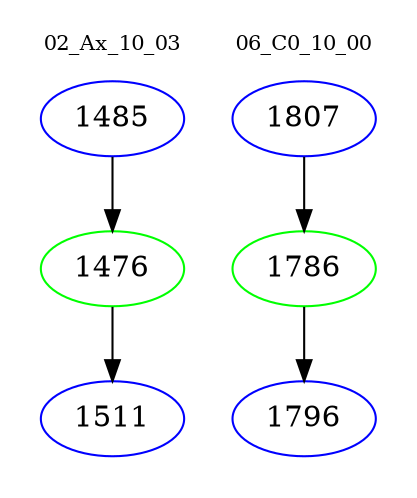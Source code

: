 digraph{
subgraph cluster_0 {
color = white
label = "02_Ax_10_03";
fontsize=10;
T0_1485 [label="1485", color="blue"]
T0_1485 -> T0_1476 [color="black"]
T0_1476 [label="1476", color="green"]
T0_1476 -> T0_1511 [color="black"]
T0_1511 [label="1511", color="blue"]
}
subgraph cluster_1 {
color = white
label = "06_C0_10_00";
fontsize=10;
T1_1807 [label="1807", color="blue"]
T1_1807 -> T1_1786 [color="black"]
T1_1786 [label="1786", color="green"]
T1_1786 -> T1_1796 [color="black"]
T1_1796 [label="1796", color="blue"]
}
}
